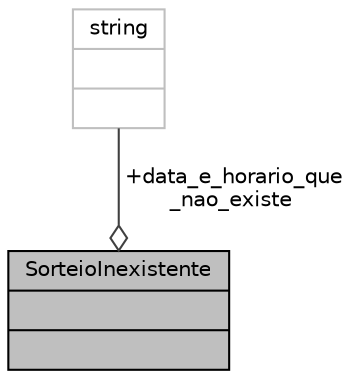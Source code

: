 digraph "SorteioInexistente"
{
 // LATEX_PDF_SIZE
  edge [fontname="Helvetica",fontsize="10",labelfontname="Helvetica",labelfontsize="10"];
  node [fontname="Helvetica",fontsize="10",shape=record];
  Node1 [label="{SorteioInexistente\n||}",height=0.2,width=0.4,color="black", fillcolor="grey75", style="filled", fontcolor="black",tooltip="Exceção lançada quando um sorteio não existe na lista."];
  Node2 -> Node1 [color="grey25",fontsize="10",style="solid",label=" +data_e_horario_que\l_nao_existe" ,arrowhead="odiamond",fontname="Helvetica"];
  Node2 [label="{string\n||}",height=0.2,width=0.4,color="grey75", fillcolor="white", style="filled",tooltip=" "];
}

